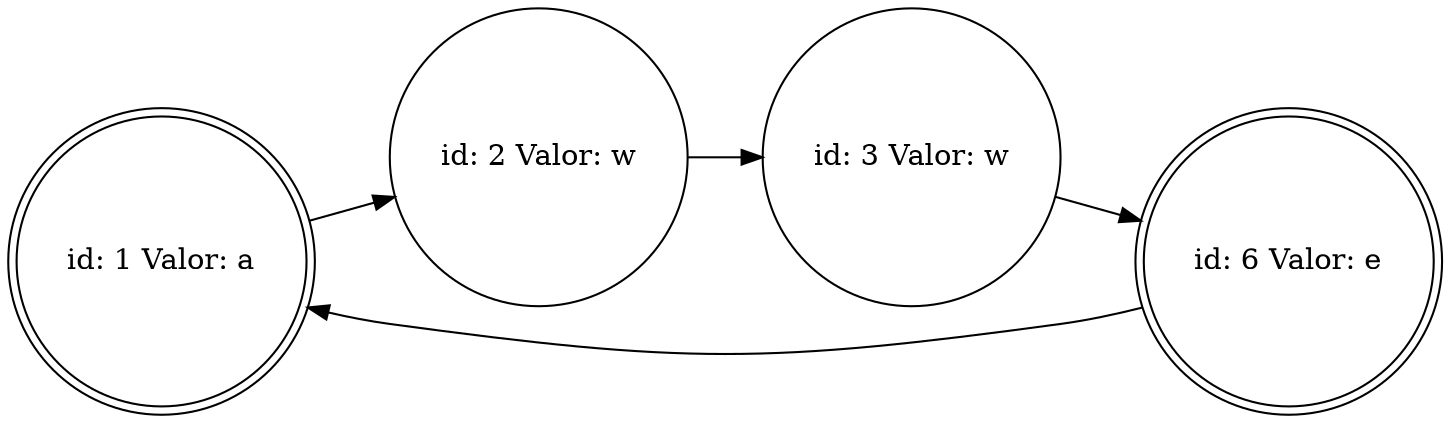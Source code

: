 digraph G {
rankdir=LR;
0[shape=doublecircle,label="id: 1 Valor: a"];
1[shape=circle,label="id: 2 Valor: w"];
0->1;
2[shape=circle,label="id: 3 Valor: w"];
1->2;
3[shape=doublecircle,label="id: 6 Valor: e"];
2->3;
3->0;
}